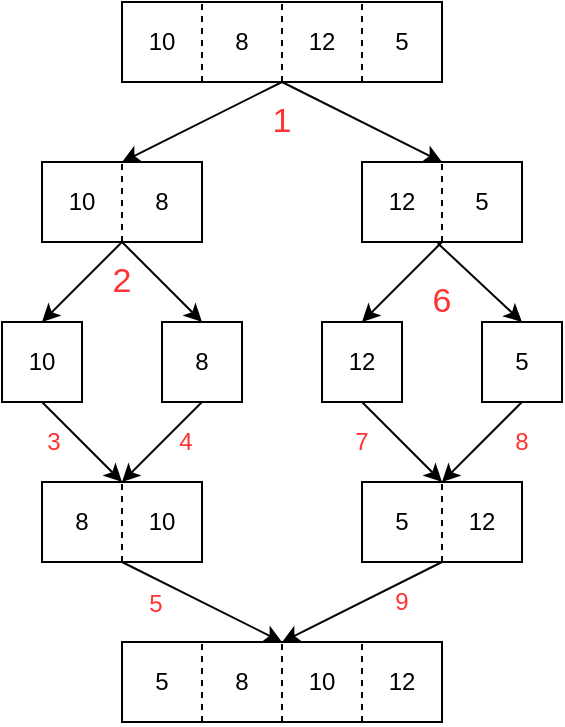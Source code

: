 <mxfile version="12.9.4" type="device"><diagram id="UbUC333PmtYm-GndhrWs" name="Page-1"><mxGraphModel dx="981" dy="468" grid="1" gridSize="10" guides="1" tooltips="1" connect="1" arrows="1" fold="1" page="1" pageScale="1" pageWidth="850" pageHeight="1100" math="0" shadow="0"><root><mxCell id="0"/><mxCell id="1" parent="0"/><mxCell id="yhfugAgLSh0KVvCdZvck-2" value="" style="rounded=0;whiteSpace=wrap;html=1;" vertex="1" parent="1"><mxGeometry x="280" y="160" width="160" height="40" as="geometry"/></mxCell><mxCell id="yhfugAgLSh0KVvCdZvck-3" value="" style="endArrow=none;dashed=1;html=1;entryX=0.25;entryY=0;entryDx=0;entryDy=0;" edge="1" parent="1" target="yhfugAgLSh0KVvCdZvck-2"><mxGeometry width="50" height="50" relative="1" as="geometry"><mxPoint x="320" y="200" as="sourcePoint"/><mxPoint x="260" y="200" as="targetPoint"/><Array as="points"><mxPoint x="320" y="200"/></Array></mxGeometry></mxCell><mxCell id="yhfugAgLSh0KVvCdZvck-5" value="" style="endArrow=none;dashed=1;html=1;entryX=0.5;entryY=0;entryDx=0;entryDy=0;exitX=0.5;exitY=1;exitDx=0;exitDy=0;" edge="1" parent="1" source="yhfugAgLSh0KVvCdZvck-2" target="yhfugAgLSh0KVvCdZvck-2"><mxGeometry width="50" height="50" relative="1" as="geometry"><mxPoint x="330" y="210" as="sourcePoint"/><mxPoint x="330" y="170" as="targetPoint"/><Array as="points"/></mxGeometry></mxCell><mxCell id="yhfugAgLSh0KVvCdZvck-6" value="" style="endArrow=none;dashed=1;html=1;entryX=0.75;entryY=0;entryDx=0;entryDy=0;exitX=0.75;exitY=1;exitDx=0;exitDy=0;" edge="1" parent="1" source="yhfugAgLSh0KVvCdZvck-2" target="yhfugAgLSh0KVvCdZvck-2"><mxGeometry width="50" height="50" relative="1" as="geometry"><mxPoint x="370" y="210" as="sourcePoint"/><mxPoint x="370" y="170" as="targetPoint"/><Array as="points"/></mxGeometry></mxCell><mxCell id="yhfugAgLSh0KVvCdZvck-7" value="" style="rounded=0;whiteSpace=wrap;html=1;" vertex="1" parent="1"><mxGeometry x="240" y="240" width="80" height="40" as="geometry"/></mxCell><mxCell id="yhfugAgLSh0KVvCdZvck-8" value="" style="endArrow=none;dashed=1;html=1;entryX=0.5;entryY=0;entryDx=0;entryDy=0;exitX=0.5;exitY=1;exitDx=0;exitDy=0;" edge="1" parent="1" source="yhfugAgLSh0KVvCdZvck-7" target="yhfugAgLSh0KVvCdZvck-7"><mxGeometry width="50" height="50" relative="1" as="geometry"><mxPoint x="400" y="310" as="sourcePoint"/><mxPoint x="450" y="260" as="targetPoint"/></mxGeometry></mxCell><mxCell id="yhfugAgLSh0KVvCdZvck-9" value="" style="rounded=0;whiteSpace=wrap;html=1;" vertex="1" parent="1"><mxGeometry x="400" y="240" width="80" height="40" as="geometry"/></mxCell><mxCell id="yhfugAgLSh0KVvCdZvck-10" value="" style="endArrow=none;dashed=1;html=1;entryX=0.5;entryY=0;entryDx=0;entryDy=0;exitX=0.5;exitY=1;exitDx=0;exitDy=0;" edge="1" parent="1" source="yhfugAgLSh0KVvCdZvck-9" target="yhfugAgLSh0KVvCdZvck-9"><mxGeometry width="50" height="50" relative="1" as="geometry"><mxPoint x="560" y="310" as="sourcePoint"/><mxPoint x="610" y="260" as="targetPoint"/></mxGeometry></mxCell><mxCell id="yhfugAgLSh0KVvCdZvck-11" value="" style="rounded=0;whiteSpace=wrap;html=1;" vertex="1" parent="1"><mxGeometry x="300" y="320" width="40" height="40" as="geometry"/></mxCell><mxCell id="yhfugAgLSh0KVvCdZvck-12" value="" style="rounded=0;whiteSpace=wrap;html=1;" vertex="1" parent="1"><mxGeometry x="220" y="320" width="40" height="40" as="geometry"/></mxCell><mxCell id="yhfugAgLSh0KVvCdZvck-13" value="" style="rounded=0;whiteSpace=wrap;html=1;" vertex="1" parent="1"><mxGeometry x="460" y="320" width="40" height="40" as="geometry"/></mxCell><mxCell id="yhfugAgLSh0KVvCdZvck-14" value="" style="rounded=0;whiteSpace=wrap;html=1;" vertex="1" parent="1"><mxGeometry x="380" y="320" width="40" height="40" as="geometry"/></mxCell><mxCell id="yhfugAgLSh0KVvCdZvck-15" value="10" style="text;html=1;strokeColor=none;fillColor=none;align=center;verticalAlign=middle;whiteSpace=wrap;rounded=0;" vertex="1" parent="1"><mxGeometry x="280" y="170" width="40" height="20" as="geometry"/></mxCell><mxCell id="yhfugAgLSh0KVvCdZvck-16" value="8" style="text;html=1;strokeColor=none;fillColor=none;align=center;verticalAlign=middle;whiteSpace=wrap;rounded=0;" vertex="1" parent="1"><mxGeometry x="320" y="170" width="40" height="20" as="geometry"/></mxCell><mxCell id="yhfugAgLSh0KVvCdZvck-17" value="12" style="text;html=1;strokeColor=none;fillColor=none;align=center;verticalAlign=middle;whiteSpace=wrap;rounded=0;" vertex="1" parent="1"><mxGeometry x="360" y="170" width="40" height="20" as="geometry"/></mxCell><mxCell id="yhfugAgLSh0KVvCdZvck-18" value="5" style="text;html=1;strokeColor=none;fillColor=none;align=center;verticalAlign=middle;whiteSpace=wrap;rounded=0;" vertex="1" parent="1"><mxGeometry x="400" y="170" width="40" height="20" as="geometry"/></mxCell><mxCell id="yhfugAgLSh0KVvCdZvck-19" value="" style="rounded=0;whiteSpace=wrap;html=1;" vertex="1" parent="1"><mxGeometry x="240" y="400" width="80" height="40" as="geometry"/></mxCell><mxCell id="yhfugAgLSh0KVvCdZvck-20" value="" style="endArrow=none;dashed=1;html=1;entryX=0.5;entryY=0;entryDx=0;entryDy=0;exitX=0.5;exitY=1;exitDx=0;exitDy=0;" edge="1" parent="1" source="yhfugAgLSh0KVvCdZvck-19" target="yhfugAgLSh0KVvCdZvck-19"><mxGeometry width="50" height="50" relative="1" as="geometry"><mxPoint x="400" y="470" as="sourcePoint"/><mxPoint x="450" y="420" as="targetPoint"/></mxGeometry></mxCell><mxCell id="yhfugAgLSh0KVvCdZvck-21" value="" style="rounded=0;whiteSpace=wrap;html=1;" vertex="1" parent="1"><mxGeometry x="400" y="400" width="80" height="40" as="geometry"/></mxCell><mxCell id="yhfugAgLSh0KVvCdZvck-22" value="" style="endArrow=none;dashed=1;html=1;entryX=0.5;entryY=0;entryDx=0;entryDy=0;exitX=0.5;exitY=1;exitDx=0;exitDy=0;" edge="1" parent="1" source="yhfugAgLSh0KVvCdZvck-21" target="yhfugAgLSh0KVvCdZvck-21"><mxGeometry width="50" height="50" relative="1" as="geometry"><mxPoint x="560" y="470" as="sourcePoint"/><mxPoint x="610" y="420" as="targetPoint"/></mxGeometry></mxCell><mxCell id="yhfugAgLSh0KVvCdZvck-23" value="" style="rounded=0;whiteSpace=wrap;html=1;" vertex="1" parent="1"><mxGeometry x="280" y="480" width="160" height="40" as="geometry"/></mxCell><mxCell id="yhfugAgLSh0KVvCdZvck-24" value="" style="endArrow=none;dashed=1;html=1;entryX=0.25;entryY=0;entryDx=0;entryDy=0;" edge="1" parent="1" target="yhfugAgLSh0KVvCdZvck-23"><mxGeometry width="50" height="50" relative="1" as="geometry"><mxPoint x="320" y="520" as="sourcePoint"/><mxPoint x="260" y="520" as="targetPoint"/><Array as="points"><mxPoint x="320" y="520"/></Array></mxGeometry></mxCell><mxCell id="yhfugAgLSh0KVvCdZvck-25" value="" style="endArrow=none;dashed=1;html=1;entryX=0.5;entryY=0;entryDx=0;entryDy=0;exitX=0.5;exitY=1;exitDx=0;exitDy=0;" edge="1" parent="1" source="yhfugAgLSh0KVvCdZvck-23" target="yhfugAgLSh0KVvCdZvck-23"><mxGeometry width="50" height="50" relative="1" as="geometry"><mxPoint x="330" y="530" as="sourcePoint"/><mxPoint x="330" y="490" as="targetPoint"/><Array as="points"/></mxGeometry></mxCell><mxCell id="yhfugAgLSh0KVvCdZvck-26" value="" style="endArrow=none;dashed=1;html=1;entryX=0.75;entryY=0;entryDx=0;entryDy=0;exitX=0.75;exitY=1;exitDx=0;exitDy=0;" edge="1" parent="1" source="yhfugAgLSh0KVvCdZvck-23" target="yhfugAgLSh0KVvCdZvck-23"><mxGeometry width="50" height="50" relative="1" as="geometry"><mxPoint x="370" y="530" as="sourcePoint"/><mxPoint x="370" y="490" as="targetPoint"/><Array as="points"/></mxGeometry></mxCell><mxCell id="yhfugAgLSh0KVvCdZvck-27" value="5" style="text;html=1;strokeColor=none;fillColor=none;align=center;verticalAlign=middle;whiteSpace=wrap;rounded=0;" vertex="1" parent="1"><mxGeometry x="280" y="490" width="40" height="20" as="geometry"/></mxCell><mxCell id="yhfugAgLSh0KVvCdZvck-28" value="8" style="text;html=1;strokeColor=none;fillColor=none;align=center;verticalAlign=middle;whiteSpace=wrap;rounded=0;" vertex="1" parent="1"><mxGeometry x="320" y="490" width="40" height="20" as="geometry"/></mxCell><mxCell id="yhfugAgLSh0KVvCdZvck-29" value="10" style="text;html=1;strokeColor=none;fillColor=none;align=center;verticalAlign=middle;whiteSpace=wrap;rounded=0;" vertex="1" parent="1"><mxGeometry x="360" y="490" width="40" height="20" as="geometry"/></mxCell><mxCell id="yhfugAgLSh0KVvCdZvck-30" value="12" style="text;html=1;strokeColor=none;fillColor=none;align=center;verticalAlign=middle;whiteSpace=wrap;rounded=0;" vertex="1" parent="1"><mxGeometry x="400" y="490" width="40" height="20" as="geometry"/></mxCell><mxCell id="yhfugAgLSh0KVvCdZvck-39" value="10" style="text;html=1;strokeColor=none;fillColor=none;align=center;verticalAlign=middle;whiteSpace=wrap;rounded=0;" vertex="1" parent="1"><mxGeometry x="240" y="250" width="40" height="20" as="geometry"/></mxCell><mxCell id="yhfugAgLSh0KVvCdZvck-40" value="8" style="text;html=1;strokeColor=none;fillColor=none;align=center;verticalAlign=middle;whiteSpace=wrap;rounded=0;" vertex="1" parent="1"><mxGeometry x="280" y="250" width="40" height="20" as="geometry"/></mxCell><mxCell id="yhfugAgLSh0KVvCdZvck-41" value="12" style="text;html=1;strokeColor=none;fillColor=none;align=center;verticalAlign=middle;whiteSpace=wrap;rounded=0;" vertex="1" parent="1"><mxGeometry x="400" y="250" width="40" height="20" as="geometry"/></mxCell><mxCell id="yhfugAgLSh0KVvCdZvck-42" value="5" style="text;html=1;strokeColor=none;fillColor=none;align=center;verticalAlign=middle;whiteSpace=wrap;rounded=0;" vertex="1" parent="1"><mxGeometry x="440" y="250" width="40" height="20" as="geometry"/></mxCell><mxCell id="yhfugAgLSh0KVvCdZvck-43" value="10" style="text;html=1;strokeColor=none;fillColor=none;align=center;verticalAlign=middle;whiteSpace=wrap;rounded=0;" vertex="1" parent="1"><mxGeometry x="220" y="330" width="40" height="20" as="geometry"/></mxCell><mxCell id="yhfugAgLSh0KVvCdZvck-44" value="8" style="text;html=1;strokeColor=none;fillColor=none;align=center;verticalAlign=middle;whiteSpace=wrap;rounded=0;" vertex="1" parent="1"><mxGeometry x="300" y="330" width="40" height="20" as="geometry"/></mxCell><mxCell id="yhfugAgLSh0KVvCdZvck-45" value="12" style="text;html=1;strokeColor=none;fillColor=none;align=center;verticalAlign=middle;whiteSpace=wrap;rounded=0;" vertex="1" parent="1"><mxGeometry x="380" y="330" width="40" height="20" as="geometry"/></mxCell><mxCell id="yhfugAgLSh0KVvCdZvck-46" value="5" style="text;html=1;strokeColor=none;fillColor=none;align=center;verticalAlign=middle;whiteSpace=wrap;rounded=0;" vertex="1" parent="1"><mxGeometry x="460" y="330" width="40" height="20" as="geometry"/></mxCell><mxCell id="yhfugAgLSh0KVvCdZvck-47" value="8" style="text;html=1;strokeColor=none;fillColor=none;align=center;verticalAlign=middle;whiteSpace=wrap;rounded=0;" vertex="1" parent="1"><mxGeometry x="240" y="410" width="40" height="20" as="geometry"/></mxCell><mxCell id="yhfugAgLSh0KVvCdZvck-48" value="10" style="text;html=1;strokeColor=none;fillColor=none;align=center;verticalAlign=middle;whiteSpace=wrap;rounded=0;" vertex="1" parent="1"><mxGeometry x="280" y="410" width="40" height="20" as="geometry"/></mxCell><mxCell id="yhfugAgLSh0KVvCdZvck-49" value="12" style="text;html=1;strokeColor=none;fillColor=none;align=center;verticalAlign=middle;whiteSpace=wrap;rounded=0;" vertex="1" parent="1"><mxGeometry x="440" y="410" width="40" height="20" as="geometry"/></mxCell><mxCell id="yhfugAgLSh0KVvCdZvck-50" value="5" style="text;html=1;strokeColor=none;fillColor=none;align=center;verticalAlign=middle;whiteSpace=wrap;rounded=0;" vertex="1" parent="1"><mxGeometry x="400" y="410" width="40" height="20" as="geometry"/></mxCell><mxCell id="yhfugAgLSh0KVvCdZvck-51" value="" style="endArrow=classic;html=1;entryX=0.5;entryY=0;entryDx=0;entryDy=0;" edge="1" parent="1" target="yhfugAgLSh0KVvCdZvck-7"><mxGeometry width="50" height="50" relative="1" as="geometry"><mxPoint x="360" y="200" as="sourcePoint"/><mxPoint x="410" y="230" as="targetPoint"/></mxGeometry></mxCell><mxCell id="yhfugAgLSh0KVvCdZvck-52" value="" style="endArrow=classic;html=1;exitX=0.5;exitY=1;exitDx=0;exitDy=0;" edge="1" parent="1" source="yhfugAgLSh0KVvCdZvck-2"><mxGeometry width="50" height="50" relative="1" as="geometry"><mxPoint x="360" y="280" as="sourcePoint"/><mxPoint x="440" y="240" as="targetPoint"/></mxGeometry></mxCell><mxCell id="yhfugAgLSh0KVvCdZvck-53" value="" style="endArrow=classic;html=1;entryX=0.5;entryY=0;entryDx=0;entryDy=0;" edge="1" parent="1" target="yhfugAgLSh0KVvCdZvck-12"><mxGeometry width="50" height="50" relative="1" as="geometry"><mxPoint x="280" y="280" as="sourcePoint"/><mxPoint x="410" y="250" as="targetPoint"/></mxGeometry></mxCell><mxCell id="yhfugAgLSh0KVvCdZvck-54" value="" style="endArrow=classic;html=1;entryX=0.5;entryY=0;entryDx=0;entryDy=0;exitX=0.5;exitY=1;exitDx=0;exitDy=0;" edge="1" parent="1" source="yhfugAgLSh0KVvCdZvck-7" target="yhfugAgLSh0KVvCdZvck-11"><mxGeometry width="50" height="50" relative="1" as="geometry"><mxPoint x="290" y="290" as="sourcePoint"/><mxPoint x="250" y="330" as="targetPoint"/></mxGeometry></mxCell><mxCell id="yhfugAgLSh0KVvCdZvck-55" value="" style="endArrow=classic;html=1;entryX=0.5;entryY=0;entryDx=0;entryDy=0;exitX=0.5;exitY=1;exitDx=0;exitDy=0;" edge="1" parent="1" source="yhfugAgLSh0KVvCdZvck-9" target="yhfugAgLSh0KVvCdZvck-14"><mxGeometry width="50" height="50" relative="1" as="geometry"><mxPoint x="290" y="290" as="sourcePoint"/><mxPoint x="250" y="330" as="targetPoint"/></mxGeometry></mxCell><mxCell id="yhfugAgLSh0KVvCdZvck-56" value="" style="endArrow=classic;html=1;entryX=0.5;entryY=0;entryDx=0;entryDy=0;exitX=0.473;exitY=1.015;exitDx=0;exitDy=0;exitPerimeter=0;" edge="1" parent="1" source="yhfugAgLSh0KVvCdZvck-9" target="yhfugAgLSh0KVvCdZvck-13"><mxGeometry width="50" height="50" relative="1" as="geometry"><mxPoint x="290" y="290" as="sourcePoint"/><mxPoint x="330" y="330" as="targetPoint"/></mxGeometry></mxCell><mxCell id="yhfugAgLSh0KVvCdZvck-57" value="" style="endArrow=classic;html=1;exitX=0.5;exitY=1;exitDx=0;exitDy=0;" edge="1" parent="1" source="yhfugAgLSh0KVvCdZvck-12"><mxGeometry width="50" height="50" relative="1" as="geometry"><mxPoint x="360" y="420" as="sourcePoint"/><mxPoint x="280" y="400" as="targetPoint"/></mxGeometry></mxCell><mxCell id="yhfugAgLSh0KVvCdZvck-58" value="" style="endArrow=classic;html=1;exitX=0.5;exitY=1;exitDx=0;exitDy=0;entryX=0.5;entryY=0;entryDx=0;entryDy=0;" edge="1" parent="1" source="yhfugAgLSh0KVvCdZvck-11" target="yhfugAgLSh0KVvCdZvck-19"><mxGeometry width="50" height="50" relative="1" as="geometry"><mxPoint x="360" y="420" as="sourcePoint"/><mxPoint x="410" y="370" as="targetPoint"/></mxGeometry></mxCell><mxCell id="yhfugAgLSh0KVvCdZvck-59" value="" style="endArrow=classic;html=1;exitX=0.5;exitY=1;exitDx=0;exitDy=0;" edge="1" parent="1" source="yhfugAgLSh0KVvCdZvck-14"><mxGeometry width="50" height="50" relative="1" as="geometry"><mxPoint x="360" y="420" as="sourcePoint"/><mxPoint x="440" y="400" as="targetPoint"/></mxGeometry></mxCell><mxCell id="yhfugAgLSh0KVvCdZvck-60" value="" style="endArrow=classic;html=1;exitX=0.5;exitY=1;exitDx=0;exitDy=0;" edge="1" parent="1" source="yhfugAgLSh0KVvCdZvck-13"><mxGeometry width="50" height="50" relative="1" as="geometry"><mxPoint x="360" y="420" as="sourcePoint"/><mxPoint x="440" y="400" as="targetPoint"/></mxGeometry></mxCell><mxCell id="yhfugAgLSh0KVvCdZvck-61" value="" style="endArrow=classic;html=1;exitX=0.5;exitY=1;exitDx=0;exitDy=0;entryX=0.5;entryY=0;entryDx=0;entryDy=0;" edge="1" parent="1" source="yhfugAgLSh0KVvCdZvck-19" target="yhfugAgLSh0KVvCdZvck-23"><mxGeometry width="50" height="50" relative="1" as="geometry"><mxPoint x="360" y="420" as="sourcePoint"/><mxPoint x="410" y="370" as="targetPoint"/></mxGeometry></mxCell><mxCell id="yhfugAgLSh0KVvCdZvck-62" value="" style="endArrow=classic;html=1;exitX=0.5;exitY=1;exitDx=0;exitDy=0;entryX=0.5;entryY=0;entryDx=0;entryDy=0;" edge="1" parent="1" source="yhfugAgLSh0KVvCdZvck-21" target="yhfugAgLSh0KVvCdZvck-23"><mxGeometry width="50" height="50" relative="1" as="geometry"><mxPoint x="360" y="500" as="sourcePoint"/><mxPoint x="410" y="450" as="targetPoint"/></mxGeometry></mxCell><mxCell id="yhfugAgLSh0KVvCdZvck-63" value="1" style="text;html=1;strokeColor=none;fillColor=none;align=center;verticalAlign=middle;whiteSpace=wrap;rounded=1;fontColor=#FF3333;arcSize=50;fontSize=17;" vertex="1" parent="1"><mxGeometry x="340" y="210" width="40" height="20" as="geometry"/></mxCell><mxCell id="yhfugAgLSh0KVvCdZvck-64" value="2" style="text;html=1;strokeColor=none;fillColor=none;align=center;verticalAlign=middle;whiteSpace=wrap;rounded=1;fontColor=#FF3333;fontSize=17;" vertex="1" parent="1"><mxGeometry x="260" y="290" width="40" height="20" as="geometry"/></mxCell><mxCell id="yhfugAgLSh0KVvCdZvck-66" value="3" style="text;html=1;strokeColor=none;fillColor=none;align=center;verticalAlign=middle;whiteSpace=wrap;rounded=0;fontSize=12;fontColor=#FF3333;" vertex="1" parent="1"><mxGeometry x="226" y="370" width="40" height="20" as="geometry"/></mxCell><mxCell id="yhfugAgLSh0KVvCdZvck-67" value="4" style="text;html=1;strokeColor=none;fillColor=none;align=center;verticalAlign=middle;whiteSpace=wrap;rounded=0;fontSize=12;fontColor=#FF3333;" vertex="1" parent="1"><mxGeometry x="292" y="370" width="40" height="20" as="geometry"/></mxCell><mxCell id="yhfugAgLSh0KVvCdZvck-68" value="&lt;font style=&quot;font-size: 12px&quot;&gt;5&lt;/font&gt;" style="text;html=1;strokeColor=none;fillColor=none;align=center;verticalAlign=middle;whiteSpace=wrap;rounded=1;fontColor=#FF3333;fontSize=17;" vertex="1" parent="1"><mxGeometry x="277" y="450" width="40" height="20" as="geometry"/></mxCell><mxCell id="yhfugAgLSh0KVvCdZvck-69" value="&lt;font style=&quot;font-size: 17px&quot;&gt;6&lt;/font&gt;" style="text;html=1;strokeColor=none;fillColor=none;align=center;verticalAlign=middle;whiteSpace=wrap;rounded=0;fontSize=12;fontColor=#FF3333;" vertex="1" parent="1"><mxGeometry x="420" y="300" width="40" height="20" as="geometry"/></mxCell><mxCell id="yhfugAgLSh0KVvCdZvck-70" value="7" style="text;html=1;strokeColor=none;fillColor=none;align=center;verticalAlign=middle;whiteSpace=wrap;rounded=0;fontSize=12;fontColor=#FF3333;" vertex="1" parent="1"><mxGeometry x="380" y="370" width="40" height="20" as="geometry"/></mxCell><mxCell id="yhfugAgLSh0KVvCdZvck-71" value="8" style="text;html=1;strokeColor=none;fillColor=none;align=center;verticalAlign=middle;whiteSpace=wrap;rounded=0;fontSize=12;fontColor=#FF3333;" vertex="1" parent="1"><mxGeometry x="460" y="370" width="40" height="20" as="geometry"/></mxCell><mxCell id="yhfugAgLSh0KVvCdZvck-72" value="9" style="text;html=1;strokeColor=none;fillColor=none;align=center;verticalAlign=middle;whiteSpace=wrap;rounded=0;fontSize=12;fontColor=#FF3333;" vertex="1" parent="1"><mxGeometry x="400" y="450" width="40" height="20" as="geometry"/></mxCell></root></mxGraphModel></diagram></mxfile>